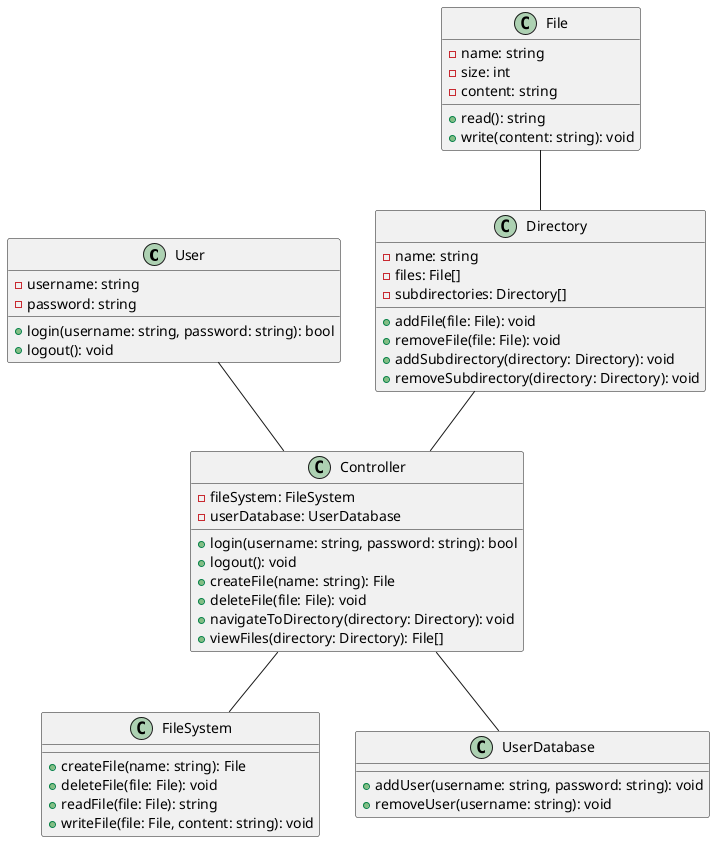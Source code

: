 @startuml class_diagram
class User {
    - username: string
    - password: string
    + login(username: string, password: string): bool
    + logout(): void
}

class File {
    - name: string
    - size: int
    - content: string
    + read(): string
    + write(content: string): void
}

class Directory {
    - name: string
    - files: File[]
    - subdirectories: Directory[]
    + addFile(file: File): void
    + removeFile(file: File): void
    + addSubdirectory(directory: Directory): void
    + removeSubdirectory(directory: Directory): void
}

class Controller {
    - fileSystem: FileSystem
    - userDatabase: UserDatabase
    + login(username: string, password: string): bool
    + logout(): void
    + createFile(name: string): File
    + deleteFile(file: File): void
    + navigateToDirectory(directory: Directory): void
    + viewFiles(directory: Directory): File[]
}

class FileSystem {
    + createFile(name: string): File
    + deleteFile(file: File): void
    + readFile(file: File): string
    + writeFile(file: File, content: string): void
}

class UserDatabase {
    + addUser(username: string, password: string): void
    + removeUser(username: string): void
}

User -- Controller
File -- Directory
Directory -- Controller
Controller -- FileSystem
Controller -- UserDatabase
@enduml

